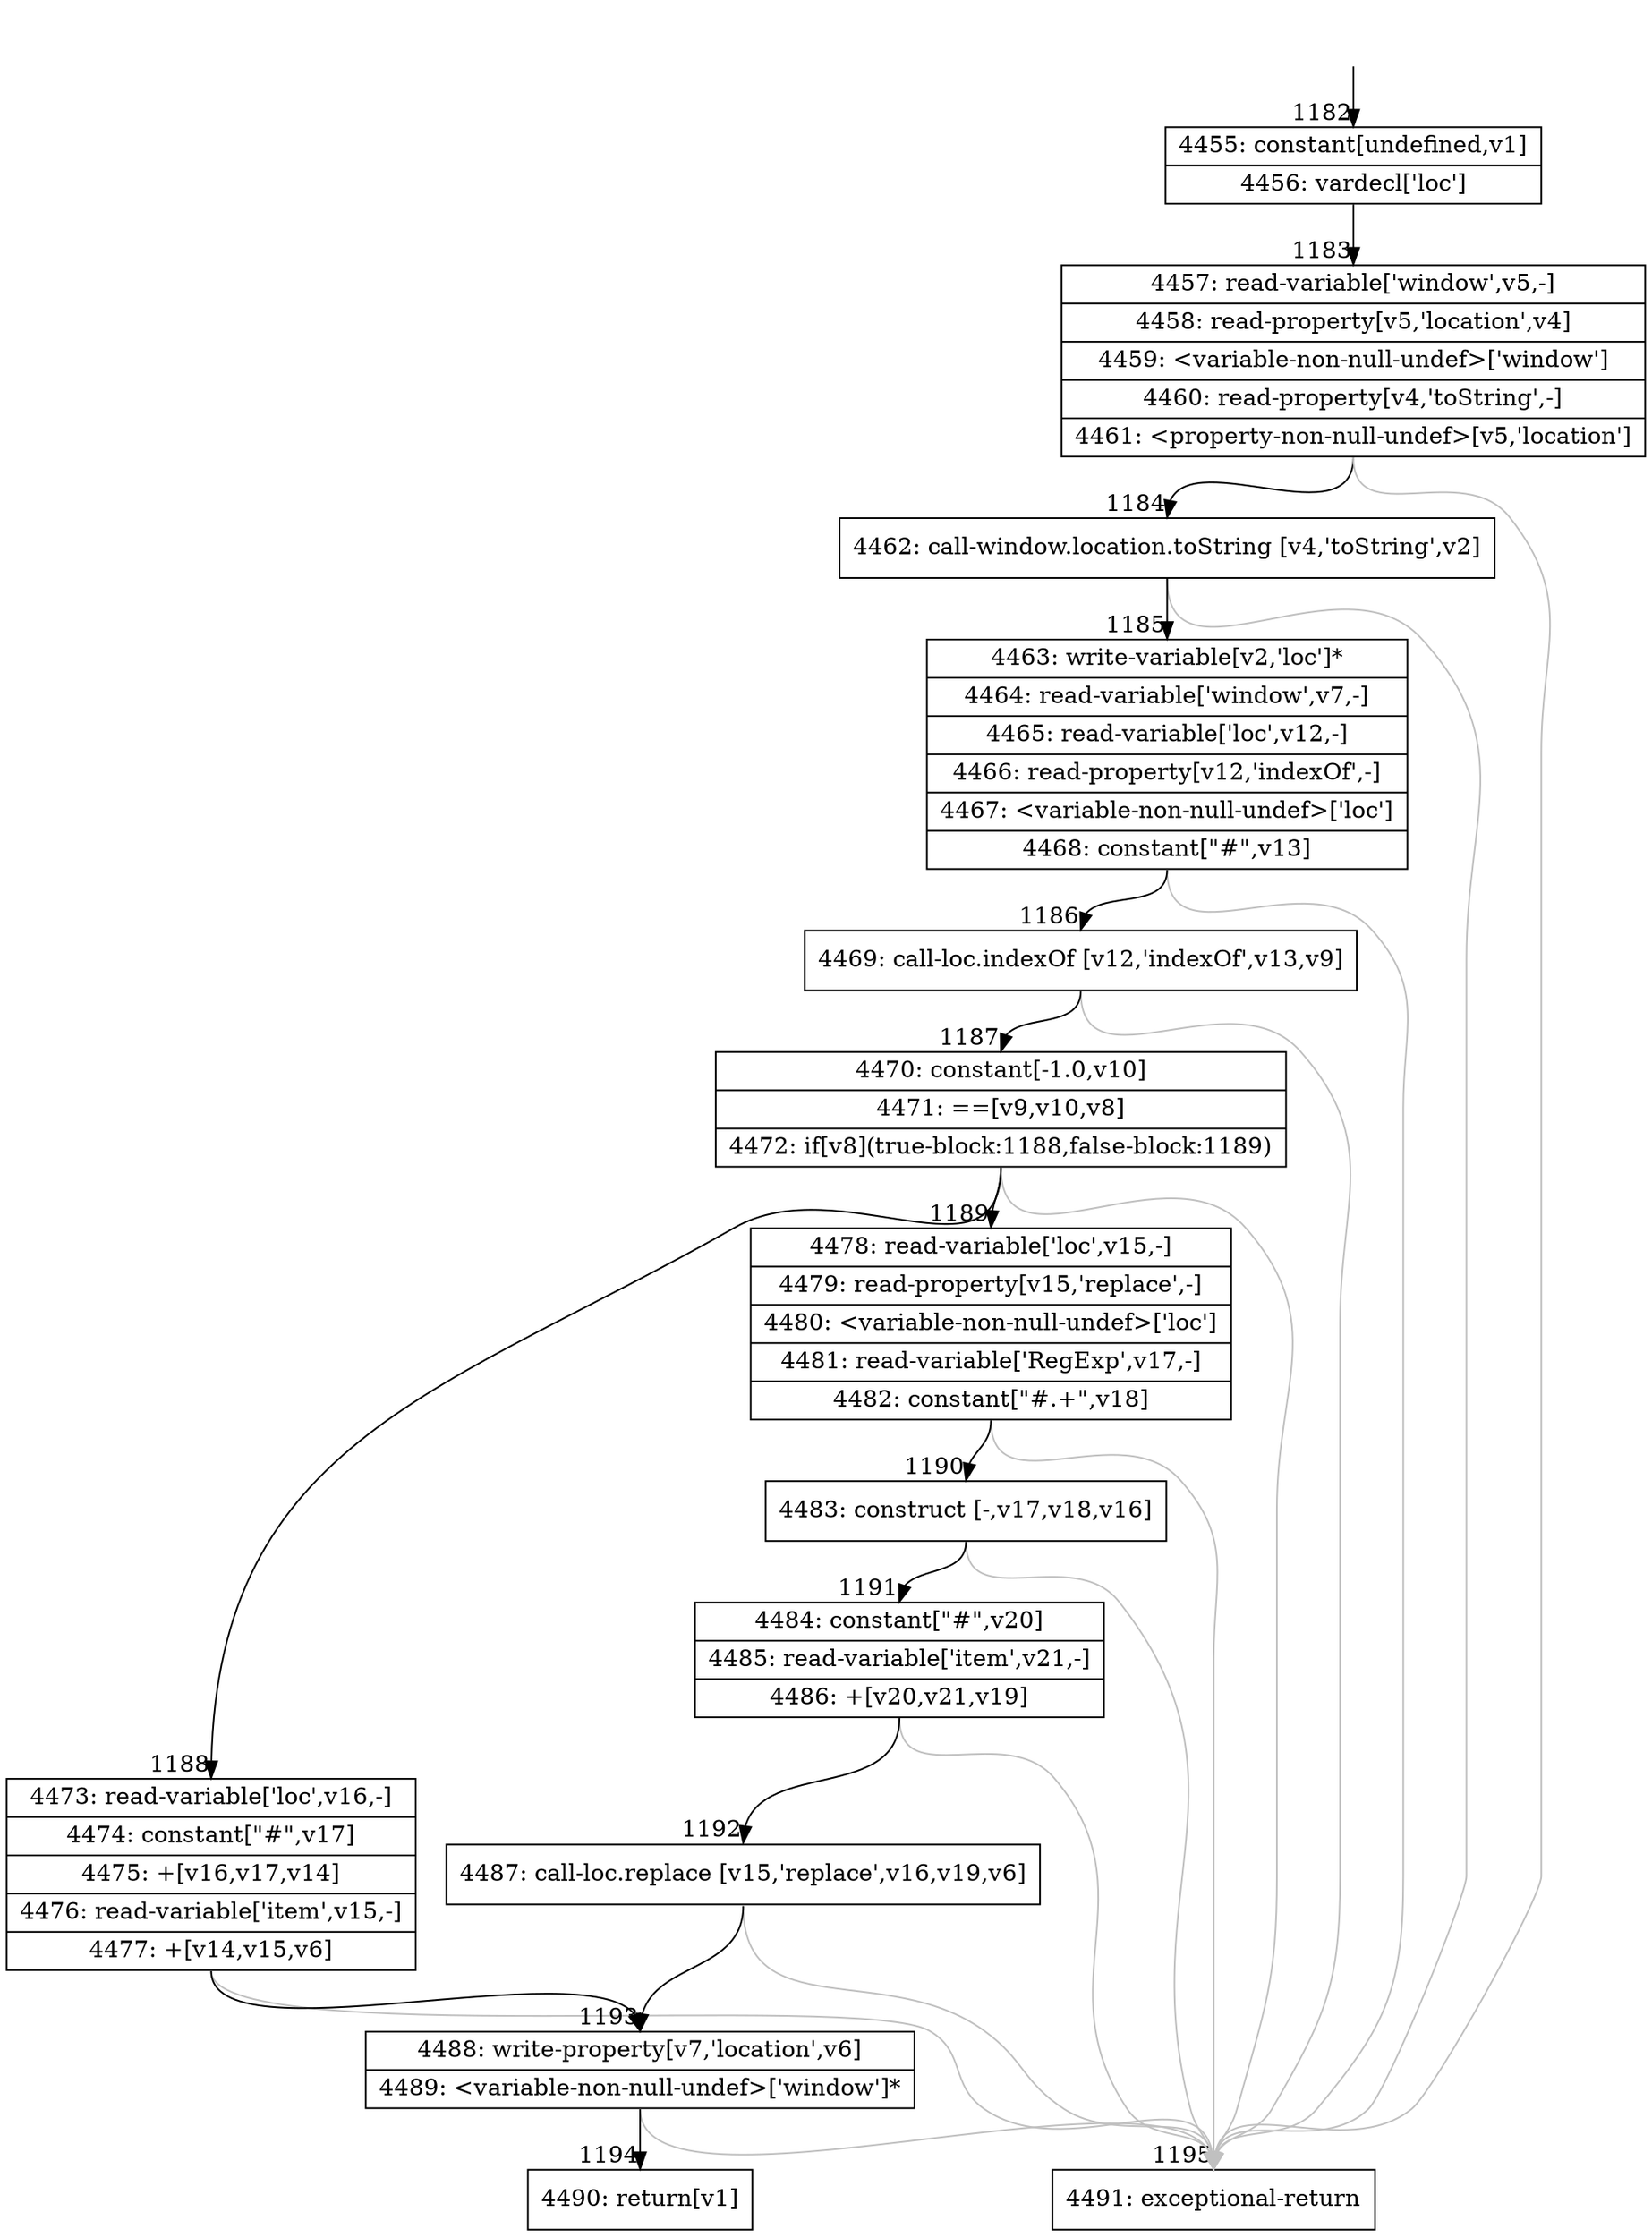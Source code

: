 digraph {
rankdir="TD"
BB_entry69[shape=none,label=""];
BB_entry69 -> BB1182 [tailport=s, headport=n, headlabel="    1182"]
BB1182 [shape=record label="{4455: constant[undefined,v1]|4456: vardecl['loc']}" ] 
BB1182 -> BB1183 [tailport=s, headport=n, headlabel="      1183"]
BB1183 [shape=record label="{4457: read-variable['window',v5,-]|4458: read-property[v5,'location',v4]|4459: \<variable-non-null-undef\>['window']|4460: read-property[v4,'toString',-]|4461: \<property-non-null-undef\>[v5,'location']}" ] 
BB1183 -> BB1184 [tailport=s, headport=n, headlabel="      1184"]
BB1183 -> BB1195 [tailport=s, headport=n, color=gray, headlabel="      1195"]
BB1184 [shape=record label="{4462: call-window.location.toString [v4,'toString',v2]}" ] 
BB1184 -> BB1185 [tailport=s, headport=n, headlabel="      1185"]
BB1184 -> BB1195 [tailport=s, headport=n, color=gray]
BB1185 [shape=record label="{4463: write-variable[v2,'loc']*|4464: read-variable['window',v7,-]|4465: read-variable['loc',v12,-]|4466: read-property[v12,'indexOf',-]|4467: \<variable-non-null-undef\>['loc']|4468: constant[\"#\",v13]}" ] 
BB1185 -> BB1186 [tailport=s, headport=n, headlabel="      1186"]
BB1185 -> BB1195 [tailport=s, headport=n, color=gray]
BB1186 [shape=record label="{4469: call-loc.indexOf [v12,'indexOf',v13,v9]}" ] 
BB1186 -> BB1187 [tailport=s, headport=n, headlabel="      1187"]
BB1186 -> BB1195 [tailport=s, headport=n, color=gray]
BB1187 [shape=record label="{4470: constant[-1.0,v10]|4471: ==[v9,v10,v8]|4472: if[v8](true-block:1188,false-block:1189)}" ] 
BB1187 -> BB1188 [tailport=s, headport=n, headlabel="      1188"]
BB1187 -> BB1189 [tailport=s, headport=n, headlabel="      1189"]
BB1187 -> BB1195 [tailport=s, headport=n, color=gray]
BB1188 [shape=record label="{4473: read-variable['loc',v16,-]|4474: constant[\"#\",v17]|4475: +[v16,v17,v14]|4476: read-variable['item',v15,-]|4477: +[v14,v15,v6]}" ] 
BB1188 -> BB1193 [tailport=s, headport=n, headlabel="      1193"]
BB1188 -> BB1195 [tailport=s, headport=n, color=gray]
BB1189 [shape=record label="{4478: read-variable['loc',v15,-]|4479: read-property[v15,'replace',-]|4480: \<variable-non-null-undef\>['loc']|4481: read-variable['RegExp',v17,-]|4482: constant[\"#.+\",v18]}" ] 
BB1189 -> BB1190 [tailport=s, headport=n, headlabel="      1190"]
BB1189 -> BB1195 [tailport=s, headport=n, color=gray]
BB1190 [shape=record label="{4483: construct [-,v17,v18,v16]}" ] 
BB1190 -> BB1191 [tailport=s, headport=n, headlabel="      1191"]
BB1190 -> BB1195 [tailport=s, headport=n, color=gray]
BB1191 [shape=record label="{4484: constant[\"#\",v20]|4485: read-variable['item',v21,-]|4486: +[v20,v21,v19]}" ] 
BB1191 -> BB1192 [tailport=s, headport=n, headlabel="      1192"]
BB1191 -> BB1195 [tailport=s, headport=n, color=gray]
BB1192 [shape=record label="{4487: call-loc.replace [v15,'replace',v16,v19,v6]}" ] 
BB1192 -> BB1193 [tailport=s, headport=n]
BB1192 -> BB1195 [tailport=s, headport=n, color=gray]
BB1193 [shape=record label="{4488: write-property[v7,'location',v6]|4489: \<variable-non-null-undef\>['window']*}" ] 
BB1193 -> BB1194 [tailport=s, headport=n, headlabel="      1194"]
BB1193 -> BB1195 [tailport=s, headport=n, color=gray]
BB1194 [shape=record label="{4490: return[v1]}" ] 
BB1195 [shape=record label="{4491: exceptional-return}" ] 
//#$~ 889
}
